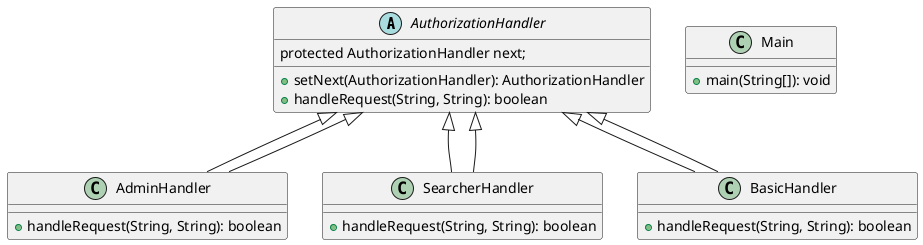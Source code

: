@startuml
abstract class AuthorizationHandler {
    protected AuthorizationHandler next;
    +setNext(AuthorizationHandler): AuthorizationHandler
    +handleRequest(String, String): boolean
}

class AdminHandler extends AuthorizationHandler {
    +handleRequest(String, String): boolean
}

class SearcherHandler extends AuthorizationHandler {
    +handleRequest(String, String): boolean
}

class BasicHandler extends AuthorizationHandler {
    +handleRequest(String, String): boolean
}

class Main {
    +main(String[]): void
}

AuthorizationHandler <|-- AdminHandler
AuthorizationHandler <|-- SearcherHandler
AuthorizationHandler <|-- BasicHandler
@enduml
